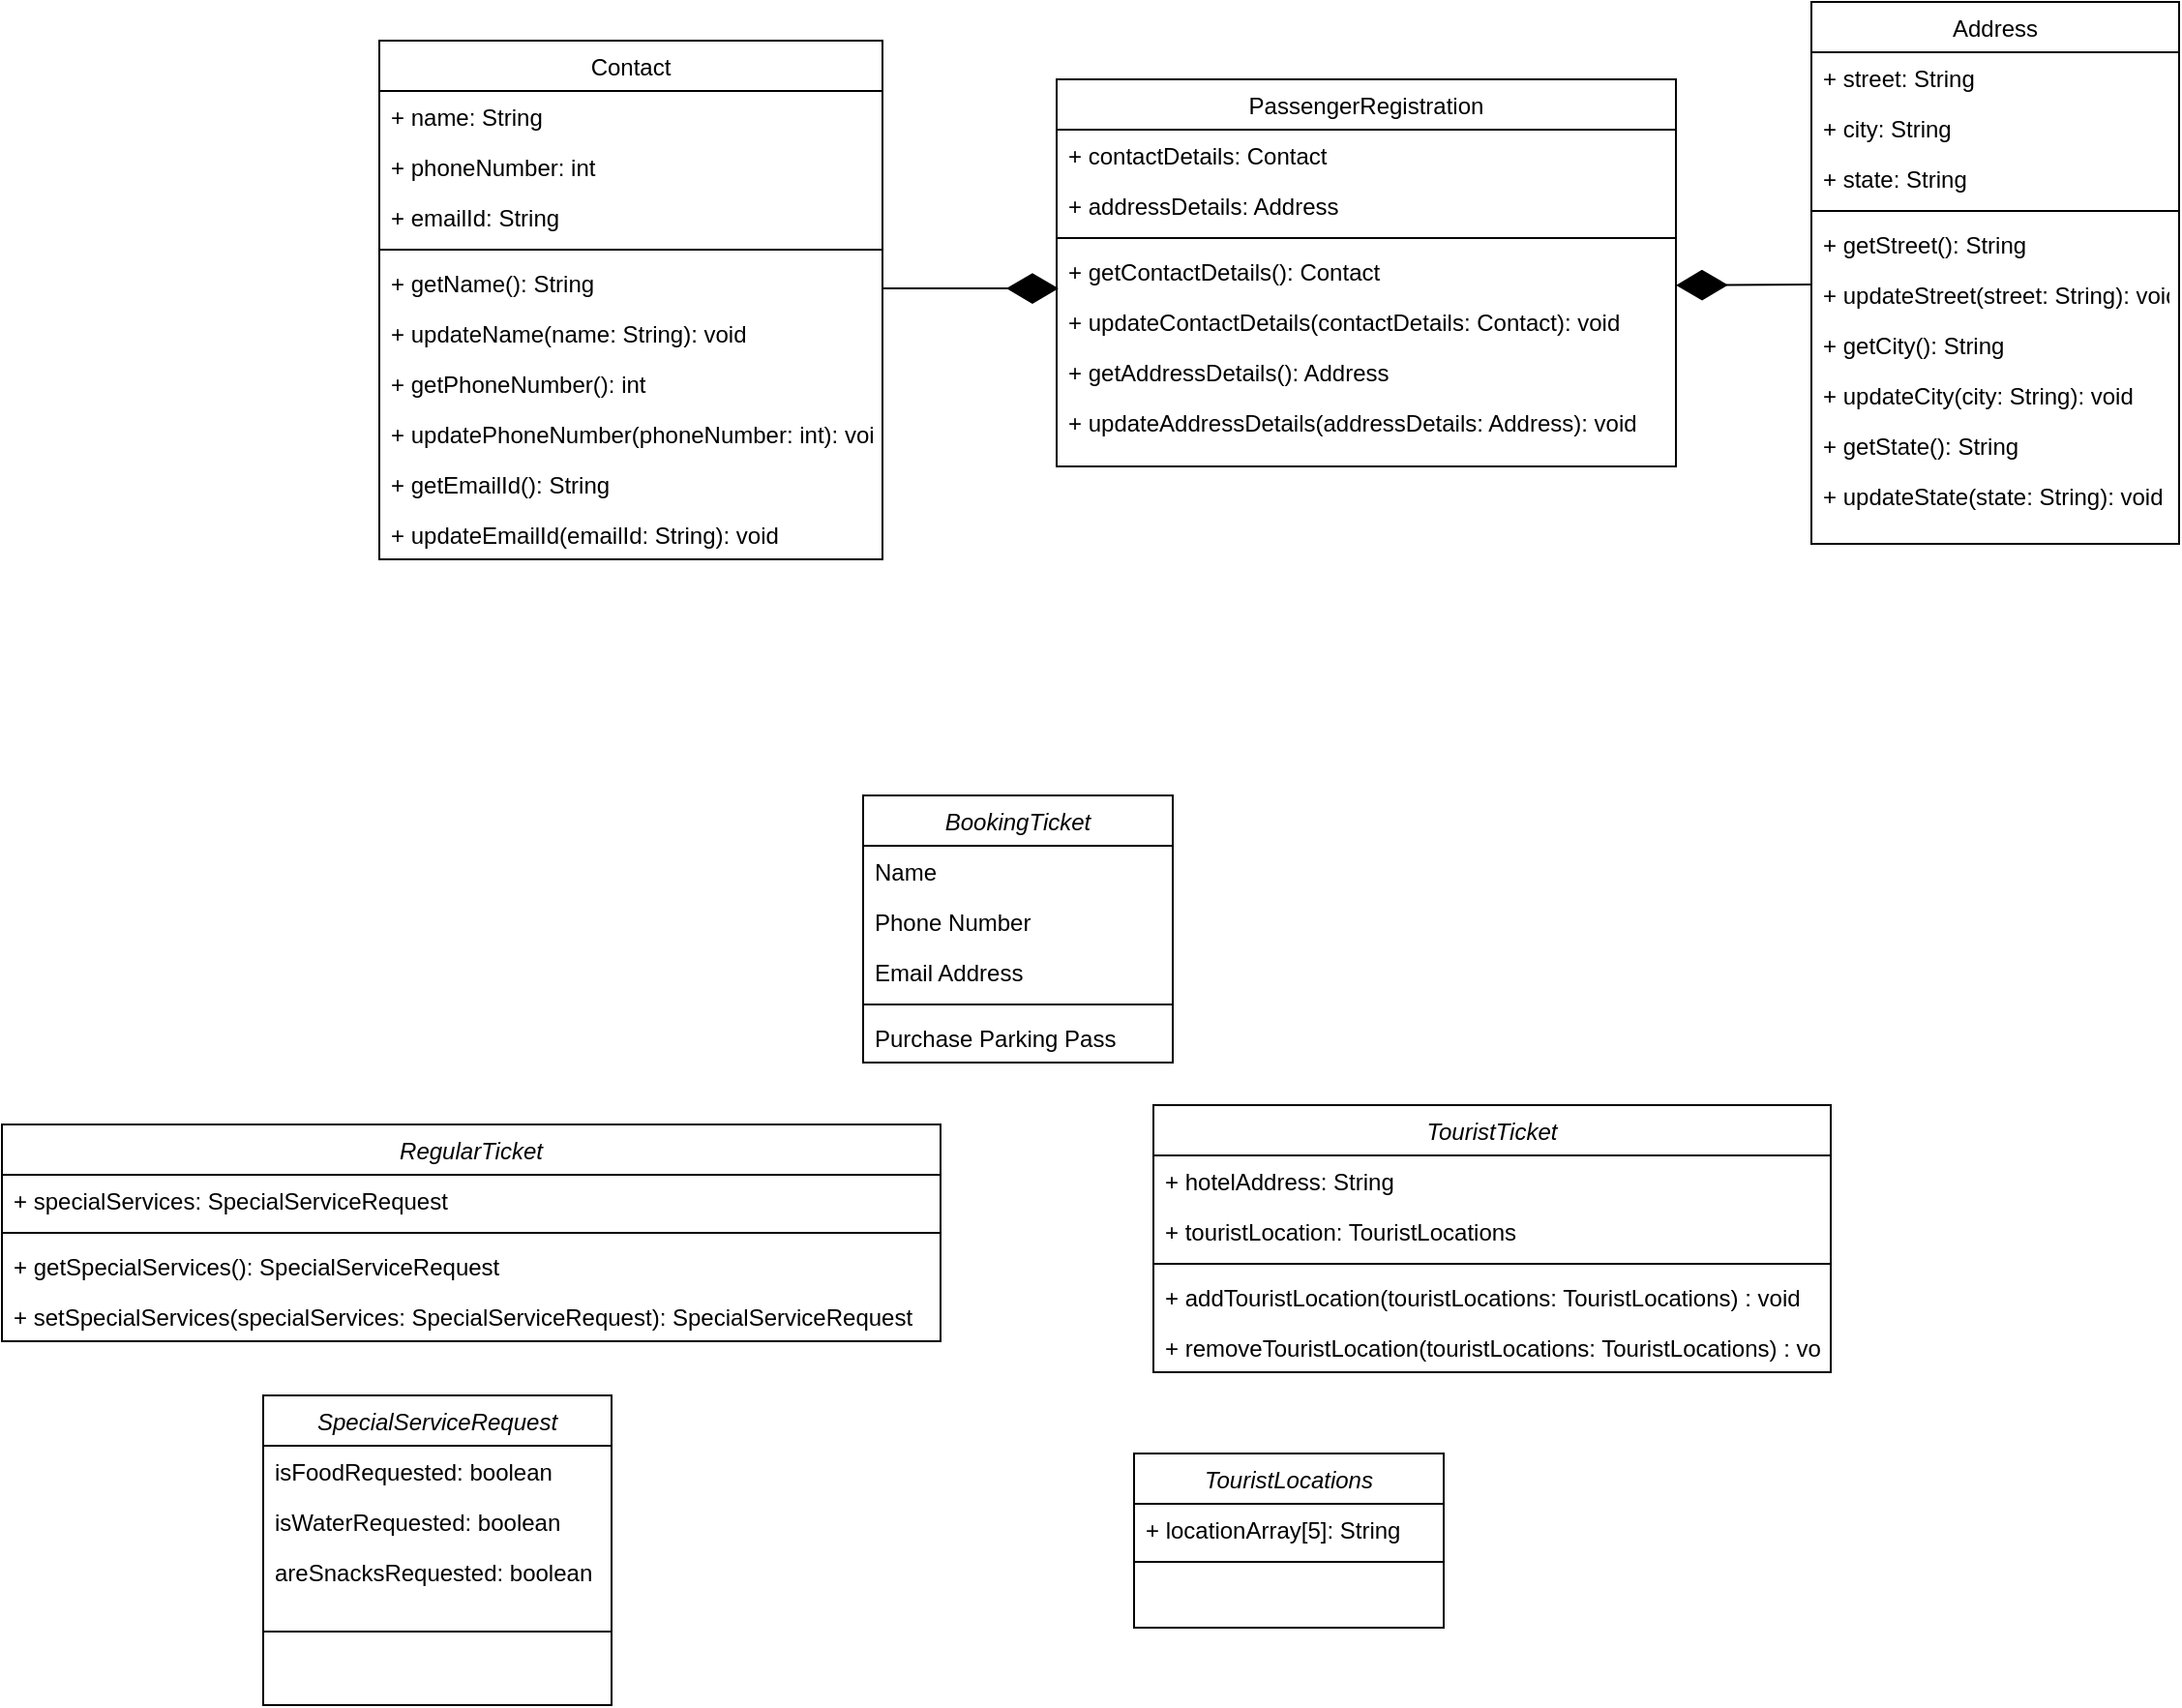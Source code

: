 <mxfile version="13.9.9" type="github">
  <diagram id="C5RBs43oDa-KdzZeNtuy" name="Page-1">
    <mxGraphModel dx="1849" dy="1639" grid="1" gridSize="10" guides="1" tooltips="1" connect="1" arrows="1" fold="1" page="1" pageScale="1" pageWidth="827" pageHeight="1169" math="0" shadow="0">
      <root>
        <mxCell id="WIyWlLk6GJQsqaUBKTNV-0" />
        <mxCell id="WIyWlLk6GJQsqaUBKTNV-1" parent="WIyWlLk6GJQsqaUBKTNV-0" />
        <mxCell id="zkfFHV4jXpPFQw0GAbJ--17" value="Address" style="swimlane;fontStyle=0;align=center;verticalAlign=top;childLayout=stackLayout;horizontal=1;startSize=26;horizontalStack=0;resizeParent=1;resizeLast=0;collapsible=1;marginBottom=0;rounded=0;shadow=0;strokeWidth=1;" parent="WIyWlLk6GJQsqaUBKTNV-1" vertex="1">
          <mxGeometry x="620" y="-120" width="190" height="280" as="geometry">
            <mxRectangle x="530" y="90" width="160" height="26" as="alternateBounds" />
          </mxGeometry>
        </mxCell>
        <mxCell id="zkfFHV4jXpPFQw0GAbJ--18" value="+ street: String" style="text;align=left;verticalAlign=top;spacingLeft=4;spacingRight=4;overflow=hidden;rotatable=0;points=[[0,0.5],[1,0.5]];portConstraint=eastwest;" parent="zkfFHV4jXpPFQw0GAbJ--17" vertex="1">
          <mxGeometry y="26" width="190" height="26" as="geometry" />
        </mxCell>
        <mxCell id="zkfFHV4jXpPFQw0GAbJ--19" value="+ city: String" style="text;align=left;verticalAlign=top;spacingLeft=4;spacingRight=4;overflow=hidden;rotatable=0;points=[[0,0.5],[1,0.5]];portConstraint=eastwest;rounded=0;shadow=0;html=0;" parent="zkfFHV4jXpPFQw0GAbJ--17" vertex="1">
          <mxGeometry y="52" width="190" height="26" as="geometry" />
        </mxCell>
        <mxCell id="zkfFHV4jXpPFQw0GAbJ--20" value="+ state: String" style="text;align=left;verticalAlign=top;spacingLeft=4;spacingRight=4;overflow=hidden;rotatable=0;points=[[0,0.5],[1,0.5]];portConstraint=eastwest;rounded=0;shadow=0;html=0;" parent="zkfFHV4jXpPFQw0GAbJ--17" vertex="1">
          <mxGeometry y="78" width="190" height="26" as="geometry" />
        </mxCell>
        <mxCell id="zkfFHV4jXpPFQw0GAbJ--23" value="" style="line;html=1;strokeWidth=1;align=left;verticalAlign=middle;spacingTop=-1;spacingLeft=3;spacingRight=3;rotatable=0;labelPosition=right;points=[];portConstraint=eastwest;" parent="zkfFHV4jXpPFQw0GAbJ--17" vertex="1">
          <mxGeometry y="104" width="190" height="8" as="geometry" />
        </mxCell>
        <mxCell id="zkfFHV4jXpPFQw0GAbJ--24" value="+ getStreet(): String" style="text;align=left;verticalAlign=top;spacingLeft=4;spacingRight=4;overflow=hidden;rotatable=0;points=[[0,0.5],[1,0.5]];portConstraint=eastwest;" parent="zkfFHV4jXpPFQw0GAbJ--17" vertex="1">
          <mxGeometry y="112" width="190" height="26" as="geometry" />
        </mxCell>
        <mxCell id="zkfFHV4jXpPFQw0GAbJ--25" value="+ updateStreet(street: String): void" style="text;align=left;verticalAlign=top;spacingLeft=4;spacingRight=4;overflow=hidden;rotatable=0;points=[[0,0.5],[1,0.5]];portConstraint=eastwest;" parent="zkfFHV4jXpPFQw0GAbJ--17" vertex="1">
          <mxGeometry y="138" width="190" height="26" as="geometry" />
        </mxCell>
        <mxCell id="dWBXRIWkvGhGHSp67jjo-13" value="+ getCity(): String" style="text;align=left;verticalAlign=top;spacingLeft=4;spacingRight=4;overflow=hidden;rotatable=0;points=[[0,0.5],[1,0.5]];portConstraint=eastwest;" vertex="1" parent="zkfFHV4jXpPFQw0GAbJ--17">
          <mxGeometry y="164" width="190" height="26" as="geometry" />
        </mxCell>
        <mxCell id="dWBXRIWkvGhGHSp67jjo-14" value="+ updateCity(city: String): void" style="text;align=left;verticalAlign=top;spacingLeft=4;spacingRight=4;overflow=hidden;rotatable=0;points=[[0,0.5],[1,0.5]];portConstraint=eastwest;" vertex="1" parent="zkfFHV4jXpPFQw0GAbJ--17">
          <mxGeometry y="190" width="190" height="26" as="geometry" />
        </mxCell>
        <mxCell id="dWBXRIWkvGhGHSp67jjo-15" value="+ getState(): String" style="text;align=left;verticalAlign=top;spacingLeft=4;spacingRight=4;overflow=hidden;rotatable=0;points=[[0,0.5],[1,0.5]];portConstraint=eastwest;" vertex="1" parent="zkfFHV4jXpPFQw0GAbJ--17">
          <mxGeometry y="216" width="190" height="26" as="geometry" />
        </mxCell>
        <mxCell id="dWBXRIWkvGhGHSp67jjo-16" value="+ updateState(state: String): void" style="text;align=left;verticalAlign=top;spacingLeft=4;spacingRight=4;overflow=hidden;rotatable=0;points=[[0,0.5],[1,0.5]];portConstraint=eastwest;" vertex="1" parent="zkfFHV4jXpPFQw0GAbJ--17">
          <mxGeometry y="242" width="190" height="26" as="geometry" />
        </mxCell>
        <mxCell id="dWBXRIWkvGhGHSp67jjo-0" value="Contact" style="swimlane;fontStyle=0;align=center;verticalAlign=top;childLayout=stackLayout;horizontal=1;startSize=26;horizontalStack=0;resizeParent=1;resizeLast=0;collapsible=1;marginBottom=0;rounded=0;shadow=0;strokeWidth=1;" vertex="1" parent="WIyWlLk6GJQsqaUBKTNV-1">
          <mxGeometry x="-120" y="-100" width="260" height="268" as="geometry">
            <mxRectangle x="550" y="140" width="160" height="26" as="alternateBounds" />
          </mxGeometry>
        </mxCell>
        <mxCell id="dWBXRIWkvGhGHSp67jjo-1" value="+ name: String" style="text;align=left;verticalAlign=top;spacingLeft=4;spacingRight=4;overflow=hidden;rotatable=0;points=[[0,0.5],[1,0.5]];portConstraint=eastwest;" vertex="1" parent="dWBXRIWkvGhGHSp67jjo-0">
          <mxGeometry y="26" width="260" height="26" as="geometry" />
        </mxCell>
        <mxCell id="dWBXRIWkvGhGHSp67jjo-2" value="+ phoneNumber: int" style="text;align=left;verticalAlign=top;spacingLeft=4;spacingRight=4;overflow=hidden;rotatable=0;points=[[0,0.5],[1,0.5]];portConstraint=eastwest;rounded=0;shadow=0;html=0;" vertex="1" parent="dWBXRIWkvGhGHSp67jjo-0">
          <mxGeometry y="52" width="260" height="26" as="geometry" />
        </mxCell>
        <mxCell id="dWBXRIWkvGhGHSp67jjo-3" value="+ emailId: String" style="text;align=left;verticalAlign=top;spacingLeft=4;spacingRight=4;overflow=hidden;rotatable=0;points=[[0,0.5],[1,0.5]];portConstraint=eastwest;rounded=0;shadow=0;html=0;" vertex="1" parent="dWBXRIWkvGhGHSp67jjo-0">
          <mxGeometry y="78" width="260" height="26" as="geometry" />
        </mxCell>
        <mxCell id="dWBXRIWkvGhGHSp67jjo-6" value="" style="line;html=1;strokeWidth=1;align=left;verticalAlign=middle;spacingTop=-1;spacingLeft=3;spacingRight=3;rotatable=0;labelPosition=right;points=[];portConstraint=eastwest;" vertex="1" parent="dWBXRIWkvGhGHSp67jjo-0">
          <mxGeometry y="104" width="260" height="8" as="geometry" />
        </mxCell>
        <mxCell id="dWBXRIWkvGhGHSp67jjo-7" value="+ getName(): String" style="text;align=left;verticalAlign=top;spacingLeft=4;spacingRight=4;overflow=hidden;rotatable=0;points=[[0,0.5],[1,0.5]];portConstraint=eastwest;" vertex="1" parent="dWBXRIWkvGhGHSp67jjo-0">
          <mxGeometry y="112" width="260" height="26" as="geometry" />
        </mxCell>
        <mxCell id="dWBXRIWkvGhGHSp67jjo-8" value="+ updateName(name: String): void" style="text;align=left;verticalAlign=top;spacingLeft=4;spacingRight=4;overflow=hidden;rotatable=0;points=[[0,0.5],[1,0.5]];portConstraint=eastwest;" vertex="1" parent="dWBXRIWkvGhGHSp67jjo-0">
          <mxGeometry y="138" width="260" height="26" as="geometry" />
        </mxCell>
        <mxCell id="dWBXRIWkvGhGHSp67jjo-9" value="+ getPhoneNumber(): int" style="text;align=left;verticalAlign=top;spacingLeft=4;spacingRight=4;overflow=hidden;rotatable=0;points=[[0,0.5],[1,0.5]];portConstraint=eastwest;" vertex="1" parent="dWBXRIWkvGhGHSp67jjo-0">
          <mxGeometry y="164" width="260" height="26" as="geometry" />
        </mxCell>
        <mxCell id="dWBXRIWkvGhGHSp67jjo-10" value="+ updatePhoneNumber(phoneNumber: int): void" style="text;align=left;verticalAlign=top;spacingLeft=4;spacingRight=4;overflow=hidden;rotatable=0;points=[[0,0.5],[1,0.5]];portConstraint=eastwest;" vertex="1" parent="dWBXRIWkvGhGHSp67jjo-0">
          <mxGeometry y="190" width="260" height="26" as="geometry" />
        </mxCell>
        <mxCell id="dWBXRIWkvGhGHSp67jjo-11" value="+ getEmailId(): String" style="text;align=left;verticalAlign=top;spacingLeft=4;spacingRight=4;overflow=hidden;rotatable=0;points=[[0,0.5],[1,0.5]];portConstraint=eastwest;" vertex="1" parent="dWBXRIWkvGhGHSp67jjo-0">
          <mxGeometry y="216" width="260" height="26" as="geometry" />
        </mxCell>
        <mxCell id="dWBXRIWkvGhGHSp67jjo-12" value="+ updateEmailId(emailId: String): void" style="text;align=left;verticalAlign=top;spacingLeft=4;spacingRight=4;overflow=hidden;rotatable=0;points=[[0,0.5],[1,0.5]];portConstraint=eastwest;" vertex="1" parent="dWBXRIWkvGhGHSp67jjo-0">
          <mxGeometry y="242" width="260" height="26" as="geometry" />
        </mxCell>
        <mxCell id="dWBXRIWkvGhGHSp67jjo-27" value="" style="endArrow=diamondThin;endFill=1;endSize=24;html=1;entryX=1;entryY=0.786;entryDx=0;entryDy=0;entryPerimeter=0;" edge="1" parent="WIyWlLk6GJQsqaUBKTNV-1" target="dWBXRIWkvGhGHSp67jjo-45">
          <mxGeometry width="160" relative="1" as="geometry">
            <mxPoint x="620" y="26" as="sourcePoint" />
            <mxPoint x="430" y="-15" as="targetPoint" />
          </mxGeometry>
        </mxCell>
        <mxCell id="dWBXRIWkvGhGHSp67jjo-28" value="RegularTicket" style="swimlane;fontStyle=2;align=center;verticalAlign=top;childLayout=stackLayout;horizontal=1;startSize=26;horizontalStack=0;resizeParent=1;resizeLast=0;collapsible=1;marginBottom=0;rounded=0;shadow=0;strokeWidth=1;" vertex="1" parent="WIyWlLk6GJQsqaUBKTNV-1">
          <mxGeometry x="-315" y="460" width="485" height="112" as="geometry">
            <mxRectangle x="230" y="140" width="160" height="26" as="alternateBounds" />
          </mxGeometry>
        </mxCell>
        <mxCell id="dWBXRIWkvGhGHSp67jjo-29" value="+ specialServices: SpecialServiceRequest" style="text;align=left;verticalAlign=top;spacingLeft=4;spacingRight=4;overflow=hidden;rotatable=0;points=[[0,0.5],[1,0.5]];portConstraint=eastwest;" vertex="1" parent="dWBXRIWkvGhGHSp67jjo-28">
          <mxGeometry y="26" width="485" height="26" as="geometry" />
        </mxCell>
        <mxCell id="dWBXRIWkvGhGHSp67jjo-33" value="" style="line;html=1;strokeWidth=1;align=left;verticalAlign=middle;spacingTop=-1;spacingLeft=3;spacingRight=3;rotatable=0;labelPosition=right;points=[];portConstraint=eastwest;" vertex="1" parent="dWBXRIWkvGhGHSp67jjo-28">
          <mxGeometry y="52" width="485" height="8" as="geometry" />
        </mxCell>
        <mxCell id="dWBXRIWkvGhGHSp67jjo-34" value="+ getSpecialServices(): SpecialServiceRequest " style="text;align=left;verticalAlign=top;spacingLeft=4;spacingRight=4;overflow=hidden;rotatable=0;points=[[0,0.5],[1,0.5]];portConstraint=eastwest;" vertex="1" parent="dWBXRIWkvGhGHSp67jjo-28">
          <mxGeometry y="60" width="485" height="26" as="geometry" />
        </mxCell>
        <mxCell id="dWBXRIWkvGhGHSp67jjo-70" value="+ setSpecialServices(specialServices: SpecialServiceRequest): SpecialServiceRequest " style="text;align=left;verticalAlign=top;spacingLeft=4;spacingRight=4;overflow=hidden;rotatable=0;points=[[0,0.5],[1,0.5]];portConstraint=eastwest;" vertex="1" parent="dWBXRIWkvGhGHSp67jjo-28">
          <mxGeometry y="86" width="485" height="26" as="geometry" />
        </mxCell>
        <mxCell id="dWBXRIWkvGhGHSp67jjo-17" value="" style="endArrow=diamondThin;endFill=1;endSize=24;html=1;entryX=0.003;entryY=0.848;entryDx=0;entryDy=0;entryPerimeter=0;" edge="1" parent="WIyWlLk6GJQsqaUBKTNV-1" target="dWBXRIWkvGhGHSp67jjo-45">
          <mxGeometry width="160" relative="1" as="geometry">
            <mxPoint x="140" y="28" as="sourcePoint" />
            <mxPoint x="226" y="26" as="targetPoint" />
          </mxGeometry>
        </mxCell>
        <mxCell id="dWBXRIWkvGhGHSp67jjo-40" value="PassengerRegistration" style="swimlane;fontStyle=0;align=center;verticalAlign=top;childLayout=stackLayout;horizontal=1;startSize=26;horizontalStack=0;resizeParent=1;resizeLast=0;collapsible=1;marginBottom=0;rounded=0;shadow=0;strokeWidth=1;" vertex="1" parent="WIyWlLk6GJQsqaUBKTNV-1">
          <mxGeometry x="230" y="-80" width="320" height="200" as="geometry">
            <mxRectangle x="530" y="90" width="160" height="26" as="alternateBounds" />
          </mxGeometry>
        </mxCell>
        <mxCell id="dWBXRIWkvGhGHSp67jjo-41" value="+ contactDetails: Contact" style="text;align=left;verticalAlign=top;spacingLeft=4;spacingRight=4;overflow=hidden;rotatable=0;points=[[0,0.5],[1,0.5]];portConstraint=eastwest;" vertex="1" parent="dWBXRIWkvGhGHSp67jjo-40">
          <mxGeometry y="26" width="320" height="26" as="geometry" />
        </mxCell>
        <mxCell id="dWBXRIWkvGhGHSp67jjo-42" value="+ addressDetails: Address" style="text;align=left;verticalAlign=top;spacingLeft=4;spacingRight=4;overflow=hidden;rotatable=0;points=[[0,0.5],[1,0.5]];portConstraint=eastwest;rounded=0;shadow=0;html=0;" vertex="1" parent="dWBXRIWkvGhGHSp67jjo-40">
          <mxGeometry y="52" width="320" height="26" as="geometry" />
        </mxCell>
        <mxCell id="dWBXRIWkvGhGHSp67jjo-44" value="" style="line;html=1;strokeWidth=1;align=left;verticalAlign=middle;spacingTop=-1;spacingLeft=3;spacingRight=3;rotatable=0;labelPosition=right;points=[];portConstraint=eastwest;" vertex="1" parent="dWBXRIWkvGhGHSp67jjo-40">
          <mxGeometry y="78" width="320" height="8" as="geometry" />
        </mxCell>
        <mxCell id="dWBXRIWkvGhGHSp67jjo-45" value="+ getContactDetails(): Contact" style="text;align=left;verticalAlign=top;spacingLeft=4;spacingRight=4;overflow=hidden;rotatable=0;points=[[0,0.5],[1,0.5]];portConstraint=eastwest;" vertex="1" parent="dWBXRIWkvGhGHSp67jjo-40">
          <mxGeometry y="86" width="320" height="26" as="geometry" />
        </mxCell>
        <mxCell id="dWBXRIWkvGhGHSp67jjo-46" value="+ updateContactDetails(contactDetails: Contact): void" style="text;align=left;verticalAlign=top;spacingLeft=4;spacingRight=4;overflow=hidden;rotatable=0;points=[[0,0.5],[1,0.5]];portConstraint=eastwest;" vertex="1" parent="dWBXRIWkvGhGHSp67jjo-40">
          <mxGeometry y="112" width="320" height="26" as="geometry" />
        </mxCell>
        <mxCell id="dWBXRIWkvGhGHSp67jjo-47" value="+ getAddressDetails(): Address" style="text;align=left;verticalAlign=top;spacingLeft=4;spacingRight=4;overflow=hidden;rotatable=0;points=[[0,0.5],[1,0.5]];portConstraint=eastwest;" vertex="1" parent="dWBXRIWkvGhGHSp67jjo-40">
          <mxGeometry y="138" width="320" height="26" as="geometry" />
        </mxCell>
        <mxCell id="dWBXRIWkvGhGHSp67jjo-48" value="+ updateAddressDetails(addressDetails: Address): void" style="text;align=left;verticalAlign=top;spacingLeft=4;spacingRight=4;overflow=hidden;rotatable=0;points=[[0,0.5],[1,0.5]];portConstraint=eastwest;" vertex="1" parent="dWBXRIWkvGhGHSp67jjo-40">
          <mxGeometry y="164" width="320" height="26" as="geometry" />
        </mxCell>
        <mxCell id="dWBXRIWkvGhGHSp67jjo-52" value="BookingTicket" style="swimlane;fontStyle=2;align=center;verticalAlign=top;childLayout=stackLayout;horizontal=1;startSize=26;horizontalStack=0;resizeParent=1;resizeLast=0;collapsible=1;marginBottom=0;rounded=0;shadow=0;strokeWidth=1;" vertex="1" parent="WIyWlLk6GJQsqaUBKTNV-1">
          <mxGeometry x="130" y="290" width="160" height="138" as="geometry">
            <mxRectangle x="230" y="140" width="160" height="26" as="alternateBounds" />
          </mxGeometry>
        </mxCell>
        <mxCell id="dWBXRIWkvGhGHSp67jjo-53" value="Name" style="text;align=left;verticalAlign=top;spacingLeft=4;spacingRight=4;overflow=hidden;rotatable=0;points=[[0,0.5],[1,0.5]];portConstraint=eastwest;" vertex="1" parent="dWBXRIWkvGhGHSp67jjo-52">
          <mxGeometry y="26" width="160" height="26" as="geometry" />
        </mxCell>
        <mxCell id="dWBXRIWkvGhGHSp67jjo-54" value="Phone Number" style="text;align=left;verticalAlign=top;spacingLeft=4;spacingRight=4;overflow=hidden;rotatable=0;points=[[0,0.5],[1,0.5]];portConstraint=eastwest;rounded=0;shadow=0;html=0;" vertex="1" parent="dWBXRIWkvGhGHSp67jjo-52">
          <mxGeometry y="52" width="160" height="26" as="geometry" />
        </mxCell>
        <mxCell id="dWBXRIWkvGhGHSp67jjo-55" value="Email Address" style="text;align=left;verticalAlign=top;spacingLeft=4;spacingRight=4;overflow=hidden;rotatable=0;points=[[0,0.5],[1,0.5]];portConstraint=eastwest;rounded=0;shadow=0;html=0;" vertex="1" parent="dWBXRIWkvGhGHSp67jjo-52">
          <mxGeometry y="78" width="160" height="26" as="geometry" />
        </mxCell>
        <mxCell id="dWBXRIWkvGhGHSp67jjo-56" value="" style="line;html=1;strokeWidth=1;align=left;verticalAlign=middle;spacingTop=-1;spacingLeft=3;spacingRight=3;rotatable=0;labelPosition=right;points=[];portConstraint=eastwest;" vertex="1" parent="dWBXRIWkvGhGHSp67jjo-52">
          <mxGeometry y="104" width="160" height="8" as="geometry" />
        </mxCell>
        <mxCell id="dWBXRIWkvGhGHSp67jjo-57" value="Purchase Parking Pass" style="text;align=left;verticalAlign=top;spacingLeft=4;spacingRight=4;overflow=hidden;rotatable=0;points=[[0,0.5],[1,0.5]];portConstraint=eastwest;" vertex="1" parent="dWBXRIWkvGhGHSp67jjo-52">
          <mxGeometry y="112" width="160" height="26" as="geometry" />
        </mxCell>
        <mxCell id="dWBXRIWkvGhGHSp67jjo-58" value="TouristTicket" style="swimlane;fontStyle=2;align=center;verticalAlign=top;childLayout=stackLayout;horizontal=1;startSize=26;horizontalStack=0;resizeParent=1;resizeLast=0;collapsible=1;marginBottom=0;rounded=0;shadow=0;strokeWidth=1;" vertex="1" parent="WIyWlLk6GJQsqaUBKTNV-1">
          <mxGeometry x="280" y="450" width="350" height="138" as="geometry">
            <mxRectangle x="230" y="140" width="160" height="26" as="alternateBounds" />
          </mxGeometry>
        </mxCell>
        <mxCell id="dWBXRIWkvGhGHSp67jjo-59" value="+ hotelAddress: String" style="text;align=left;verticalAlign=top;spacingLeft=4;spacingRight=4;overflow=hidden;rotatable=0;points=[[0,0.5],[1,0.5]];portConstraint=eastwest;" vertex="1" parent="dWBXRIWkvGhGHSp67jjo-58">
          <mxGeometry y="26" width="350" height="26" as="geometry" />
        </mxCell>
        <mxCell id="dWBXRIWkvGhGHSp67jjo-61" value="+ touristLocation: TouristLocations" style="text;align=left;verticalAlign=top;spacingLeft=4;spacingRight=4;overflow=hidden;rotatable=0;points=[[0,0.5],[1,0.5]];portConstraint=eastwest;rounded=0;shadow=0;html=0;" vertex="1" parent="dWBXRIWkvGhGHSp67jjo-58">
          <mxGeometry y="52" width="350" height="26" as="geometry" />
        </mxCell>
        <mxCell id="dWBXRIWkvGhGHSp67jjo-62" value="" style="line;html=1;strokeWidth=1;align=left;verticalAlign=middle;spacingTop=-1;spacingLeft=3;spacingRight=3;rotatable=0;labelPosition=right;points=[];portConstraint=eastwest;" vertex="1" parent="dWBXRIWkvGhGHSp67jjo-58">
          <mxGeometry y="78" width="350" height="8" as="geometry" />
        </mxCell>
        <mxCell id="dWBXRIWkvGhGHSp67jjo-63" value="+ addTouristLocation(touristLocations: TouristLocations) : void" style="text;align=left;verticalAlign=top;spacingLeft=4;spacingRight=4;overflow=hidden;rotatable=0;points=[[0,0.5],[1,0.5]];portConstraint=eastwest;" vertex="1" parent="dWBXRIWkvGhGHSp67jjo-58">
          <mxGeometry y="86" width="350" height="26" as="geometry" />
        </mxCell>
        <mxCell id="dWBXRIWkvGhGHSp67jjo-78" value="+ removeTouristLocation(touristLocations: TouristLocations) : void" style="text;align=left;verticalAlign=top;spacingLeft=4;spacingRight=4;overflow=hidden;rotatable=0;points=[[0,0.5],[1,0.5]];portConstraint=eastwest;" vertex="1" parent="dWBXRIWkvGhGHSp67jjo-58">
          <mxGeometry y="112" width="350" height="26" as="geometry" />
        </mxCell>
        <mxCell id="dWBXRIWkvGhGHSp67jjo-64" value="SpecialServiceRequest" style="swimlane;fontStyle=2;align=center;verticalAlign=top;childLayout=stackLayout;horizontal=1;startSize=26;horizontalStack=0;resizeParent=1;resizeLast=0;collapsible=1;marginBottom=0;rounded=0;shadow=0;strokeWidth=1;" vertex="1" parent="WIyWlLk6GJQsqaUBKTNV-1">
          <mxGeometry x="-180" y="600" width="180" height="160" as="geometry">
            <mxRectangle x="230" y="140" width="160" height="26" as="alternateBounds" />
          </mxGeometry>
        </mxCell>
        <mxCell id="dWBXRIWkvGhGHSp67jjo-65" value="isFoodRequested: boolean" style="text;align=left;verticalAlign=top;spacingLeft=4;spacingRight=4;overflow=hidden;rotatable=0;points=[[0,0.5],[1,0.5]];portConstraint=eastwest;" vertex="1" parent="dWBXRIWkvGhGHSp67jjo-64">
          <mxGeometry y="26" width="180" height="26" as="geometry" />
        </mxCell>
        <mxCell id="dWBXRIWkvGhGHSp67jjo-66" value="isWaterRequested: boolean" style="text;align=left;verticalAlign=top;spacingLeft=4;spacingRight=4;overflow=hidden;rotatable=0;points=[[0,0.5],[1,0.5]];portConstraint=eastwest;rounded=0;shadow=0;html=0;" vertex="1" parent="dWBXRIWkvGhGHSp67jjo-64">
          <mxGeometry y="52" width="180" height="26" as="geometry" />
        </mxCell>
        <mxCell id="dWBXRIWkvGhGHSp67jjo-67" value="areSnacksRequested: boolean" style="text;align=left;verticalAlign=top;spacingLeft=4;spacingRight=4;overflow=hidden;rotatable=0;points=[[0,0.5],[1,0.5]];portConstraint=eastwest;rounded=0;shadow=0;html=0;" vertex="1" parent="dWBXRIWkvGhGHSp67jjo-64">
          <mxGeometry y="78" width="180" height="26" as="geometry" />
        </mxCell>
        <mxCell id="dWBXRIWkvGhGHSp67jjo-68" value="" style="line;html=1;strokeWidth=1;align=left;verticalAlign=middle;spacingTop=-1;spacingLeft=3;spacingRight=3;rotatable=0;labelPosition=right;points=[];portConstraint=eastwest;" vertex="1" parent="dWBXRIWkvGhGHSp67jjo-64">
          <mxGeometry y="104" width="180" height="36" as="geometry" />
        </mxCell>
        <mxCell id="dWBXRIWkvGhGHSp67jjo-72" value="TouristLocations" style="swimlane;fontStyle=2;align=center;verticalAlign=top;childLayout=stackLayout;horizontal=1;startSize=26;horizontalStack=0;resizeParent=1;resizeLast=0;collapsible=1;marginBottom=0;rounded=0;shadow=0;strokeWidth=1;" vertex="1" parent="WIyWlLk6GJQsqaUBKTNV-1">
          <mxGeometry x="270" y="630" width="160" height="90" as="geometry">
            <mxRectangle x="230" y="140" width="160" height="26" as="alternateBounds" />
          </mxGeometry>
        </mxCell>
        <mxCell id="dWBXRIWkvGhGHSp67jjo-73" value="+ locationArray[5]: String" style="text;align=left;verticalAlign=top;spacingLeft=4;spacingRight=4;overflow=hidden;rotatable=0;points=[[0,0.5],[1,0.5]];portConstraint=eastwest;" vertex="1" parent="dWBXRIWkvGhGHSp67jjo-72">
          <mxGeometry y="26" width="160" height="26" as="geometry" />
        </mxCell>
        <mxCell id="dWBXRIWkvGhGHSp67jjo-76" value="" style="line;html=1;strokeWidth=1;align=left;verticalAlign=middle;spacingTop=-1;spacingLeft=3;spacingRight=3;rotatable=0;labelPosition=right;points=[];portConstraint=eastwest;" vertex="1" parent="dWBXRIWkvGhGHSp67jjo-72">
          <mxGeometry y="52" width="160" height="8" as="geometry" />
        </mxCell>
      </root>
    </mxGraphModel>
  </diagram>
</mxfile>

